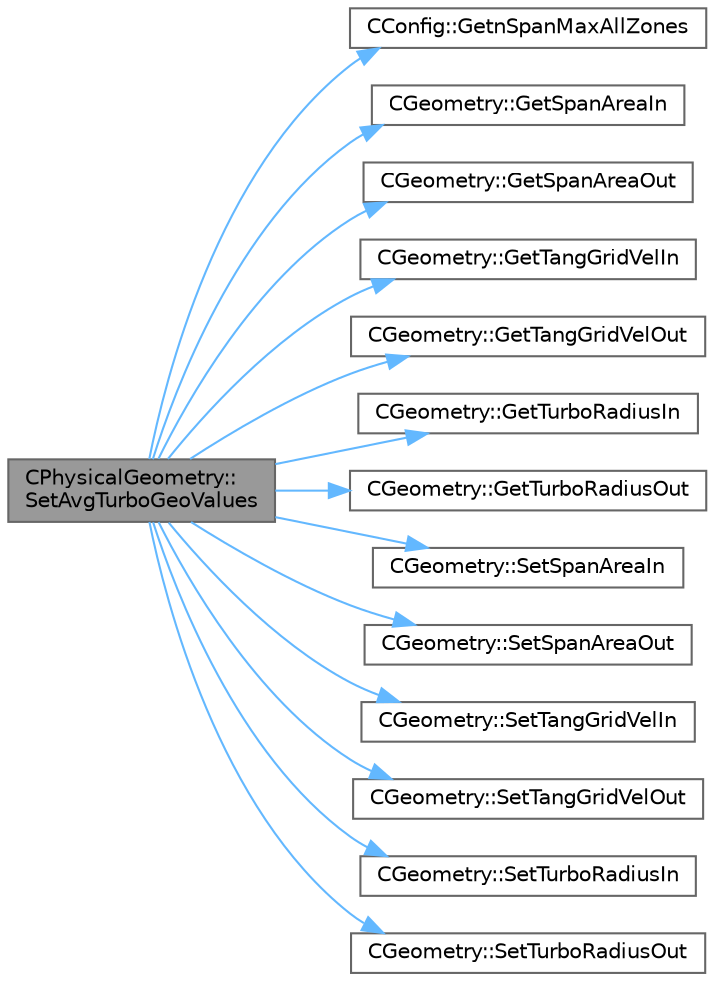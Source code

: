 digraph "CPhysicalGeometry::SetAvgTurboGeoValues"
{
 // LATEX_PDF_SIZE
  bgcolor="transparent";
  edge [fontname=Helvetica,fontsize=10,labelfontname=Helvetica,labelfontsize=10];
  node [fontname=Helvetica,fontsize=10,shape=box,height=0.2,width=0.4];
  rankdir="LR";
  Node1 [id="Node000001",label="CPhysicalGeometry::\lSetAvgTurboGeoValues",height=0.2,width=0.4,color="gray40", fillcolor="grey60", style="filled", fontcolor="black",tooltip="Store all the turboperformance in the solver in ZONE_0."];
  Node1 -> Node2 [id="edge1_Node000001_Node000002",color="steelblue1",style="solid",tooltip=" "];
  Node2 [id="Node000002",label="CConfig::GetnSpanMaxAllZones",height=0.2,width=0.4,color="grey40", fillcolor="white", style="filled",URL="$classCConfig.html#a03c8979b4b994e80d0928b1ec7f2726a",tooltip="number span-wise sections to compute performance for turbomachinery."];
  Node1 -> Node3 [id="edge2_Node000001_Node000003",color="steelblue1",style="solid",tooltip=" "];
  Node3 [id="Node000003",label="CGeometry::GetSpanAreaIn",height=0.2,width=0.4,color="grey40", fillcolor="white", style="filled",URL="$classCGeometry.html#a5a1e2a948ab36482c9721b6b24f6d018",tooltip="Get the value of the inflow area at each span."];
  Node1 -> Node4 [id="edge3_Node000001_Node000004",color="steelblue1",style="solid",tooltip=" "];
  Node4 [id="Node000004",label="CGeometry::GetSpanAreaOut",height=0.2,width=0.4,color="grey40", fillcolor="white", style="filled",URL="$classCGeometry.html#a85819fe72a6cc1f86b07cb9ebcfe8342",tooltip="Get the value of the outflow area at each span."];
  Node1 -> Node5 [id="edge4_Node000001_Node000005",color="steelblue1",style="solid",tooltip=" "];
  Node5 [id="Node000005",label="CGeometry::GetTangGridVelIn",height=0.2,width=0.4,color="grey40", fillcolor="white", style="filled",URL="$classCGeometry.html#aa95ec1ef83d3514a1552687acb74b9ef",tooltip="Get the value of the inflow tangential velocity at each span."];
  Node1 -> Node6 [id="edge5_Node000001_Node000006",color="steelblue1",style="solid",tooltip=" "];
  Node6 [id="Node000006",label="CGeometry::GetTangGridVelOut",height=0.2,width=0.4,color="grey40", fillcolor="white", style="filled",URL="$classCGeometry.html#a9020c6c06541b052a04494be9baf8fa8",tooltip="Get the value of the outflow tangential velocity at each span."];
  Node1 -> Node7 [id="edge6_Node000001_Node000007",color="steelblue1",style="solid",tooltip=" "];
  Node7 [id="Node000007",label="CGeometry::GetTurboRadiusIn",height=0.2,width=0.4,color="grey40", fillcolor="white", style="filled",URL="$classCGeometry.html#ae34cb54686877337c43e967d2da8f049",tooltip="Get the value of the inflow radius at each span."];
  Node1 -> Node8 [id="edge7_Node000001_Node000008",color="steelblue1",style="solid",tooltip=" "];
  Node8 [id="Node000008",label="CGeometry::GetTurboRadiusOut",height=0.2,width=0.4,color="grey40", fillcolor="white", style="filled",URL="$classCGeometry.html#aaa7998d3f0abfd3df73e4bfd5880e676",tooltip="Get the value of the outflow radius at each span."];
  Node1 -> Node9 [id="edge8_Node000001_Node000009",color="steelblue1",style="solid",tooltip=" "];
  Node9 [id="Node000009",label="CGeometry::SetSpanAreaIn",height=0.2,width=0.4,color="grey40", fillcolor="white", style="filled",URL="$classCGeometry.html#aba018c766d32400ba34cff7c54bf2884",tooltip="Set the value of the inflow area at each span."];
  Node1 -> Node10 [id="edge9_Node000001_Node000010",color="steelblue1",style="solid",tooltip=" "];
  Node10 [id="Node000010",label="CGeometry::SetSpanAreaOut",height=0.2,width=0.4,color="grey40", fillcolor="white", style="filled",URL="$classCGeometry.html#a136b4b4cc3bfea7d4240663fc0f18ecb",tooltip="Set the value of the outflow area at each span."];
  Node1 -> Node11 [id="edge10_Node000001_Node000011",color="steelblue1",style="solid",tooltip=" "];
  Node11 [id="Node000011",label="CGeometry::SetTangGridVelIn",height=0.2,width=0.4,color="grey40", fillcolor="white", style="filled",URL="$classCGeometry.html#a664ebfc496c865521f1480f8f72e2454",tooltip="Set the value of the inflow tangential velocity at each span."];
  Node1 -> Node12 [id="edge11_Node000001_Node000012",color="steelblue1",style="solid",tooltip=" "];
  Node12 [id="Node000012",label="CGeometry::SetTangGridVelOut",height=0.2,width=0.4,color="grey40", fillcolor="white", style="filled",URL="$classCGeometry.html#ade822fedb0b86f7aabcb032131cbc738",tooltip="Set the value of the outflow tangential velocity at each span."];
  Node1 -> Node13 [id="edge12_Node000001_Node000013",color="steelblue1",style="solid",tooltip=" "];
  Node13 [id="Node000013",label="CGeometry::SetTurboRadiusIn",height=0.2,width=0.4,color="grey40", fillcolor="white", style="filled",URL="$classCGeometry.html#a39e081240235a6ab9580b6cafdfec2e8",tooltip="Set the value of the inflow radius at each span."];
  Node1 -> Node14 [id="edge13_Node000001_Node000014",color="steelblue1",style="solid",tooltip=" "];
  Node14 [id="Node000014",label="CGeometry::SetTurboRadiusOut",height=0.2,width=0.4,color="grey40", fillcolor="white", style="filled",URL="$classCGeometry.html#a6e881e3cf75715f58c4c6f220ca42e76",tooltip="Set the value of the outflow radius at each span."];
}
